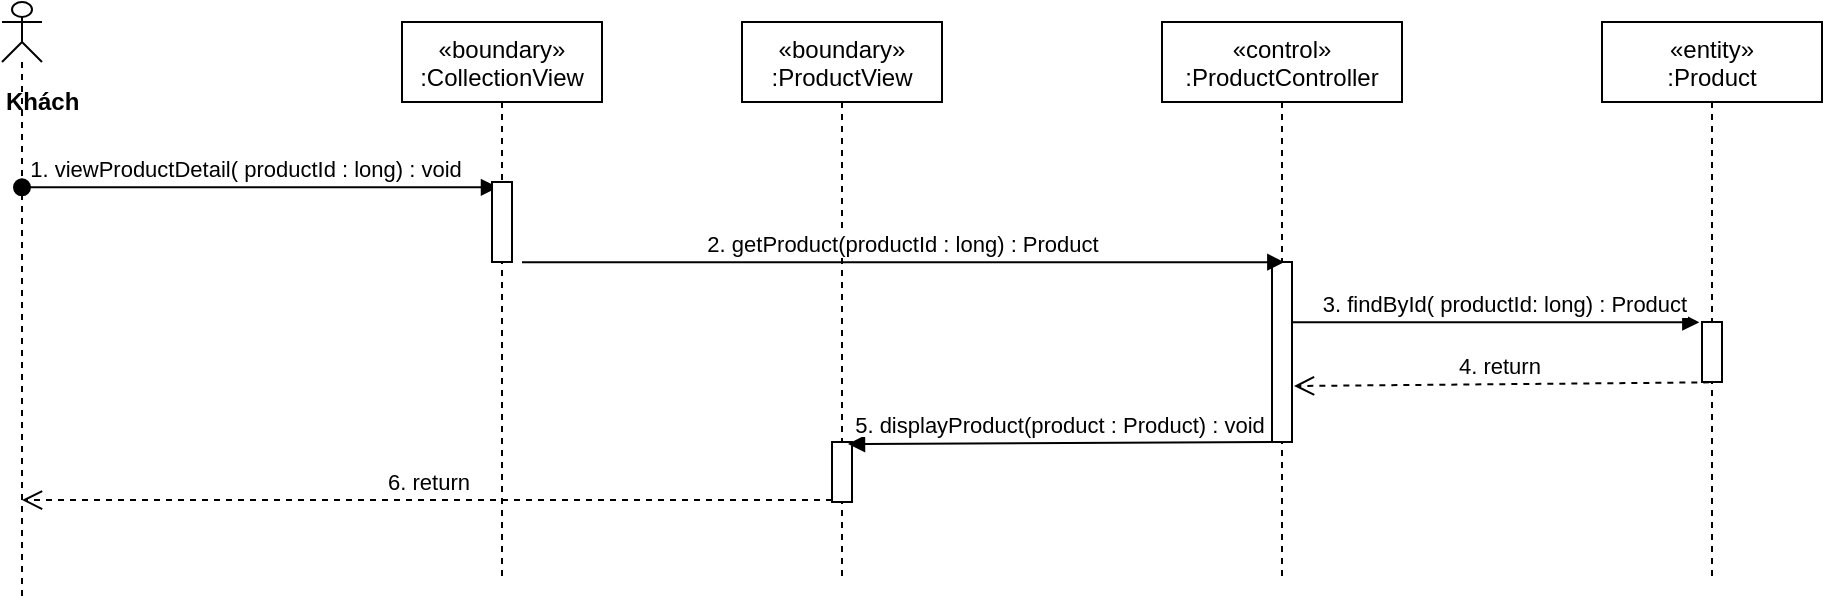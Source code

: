 <mxfile version="14.7.0" type="device"><diagram id="kgpKYQtTHZ0yAKxKKP6v" name="Page-1"><mxGraphModel dx="1108" dy="425" grid="1" gridSize="10" guides="1" tooltips="1" connect="1" arrows="1" fold="1" page="1" pageScale="1" pageWidth="850" pageHeight="1100" math="0" shadow="0"><root><mxCell id="0"/><mxCell id="1" parent="0"/><mxCell id="auqwbmmGcA8z6ZjmudGy-1" value="«boundary»&#10;:ProductView" style="shape=umlLifeline;perimeter=lifelinePerimeter;container=1;collapsible=0;recursiveResize=0;rounded=0;shadow=0;strokeWidth=1;" parent="1" vertex="1"><mxGeometry x="410" y="80" width="100" height="280" as="geometry"/></mxCell><mxCell id="auqwbmmGcA8z6ZjmudGy-3" value="" style="html=1;points=[];perimeter=orthogonalPerimeter;" parent="auqwbmmGcA8z6ZjmudGy-1" vertex="1"><mxGeometry x="45" y="210" width="10" height="30" as="geometry"/></mxCell><mxCell id="auqwbmmGcA8z6ZjmudGy-4" value="«control»&#10;:ProductController" style="shape=umlLifeline;perimeter=lifelinePerimeter;container=1;collapsible=0;recursiveResize=0;rounded=0;shadow=0;strokeWidth=1;" parent="1" vertex="1"><mxGeometry x="620" y="80" width="120" height="280" as="geometry"/></mxCell><mxCell id="auqwbmmGcA8z6ZjmudGy-5" value="" style="points=[];perimeter=orthogonalPerimeter;rounded=0;shadow=0;strokeWidth=1;" parent="auqwbmmGcA8z6ZjmudGy-4" vertex="1"><mxGeometry x="55" y="120" width="10" height="90" as="geometry"/></mxCell><mxCell id="auqwbmmGcA8z6ZjmudGy-6" value="&lt;div&gt;&lt;b&gt;Khách&lt;/b&gt;&lt;/div&gt;" style="shape=umlLifeline;participant=umlActor;perimeter=lifelinePerimeter;whiteSpace=wrap;html=1;container=1;collapsible=0;recursiveResize=0;verticalAlign=top;spacingTop=36;outlineConnect=0;align=left;size=30;" parent="1" vertex="1"><mxGeometry x="40" y="70" width="20" height="300" as="geometry"/></mxCell><mxCell id="auqwbmmGcA8z6ZjmudGy-7" value="1. viewProductDetail( productId : long) : void" style="verticalAlign=bottom;startArrow=oval;endArrow=block;startSize=8;shadow=0;strokeWidth=1;entryX=0.3;entryY=0.067;entryDx=0;entryDy=0;entryPerimeter=0;" parent="1" source="auqwbmmGcA8z6ZjmudGy-6" target="m0g7zjRhlUPce1INorjd-2" edge="1"><mxGeometry x="-0.06" relative="1" as="geometry"><mxPoint x="290" y="170" as="sourcePoint"/><mxPoint as="offset"/><mxPoint x="210" y="175" as="targetPoint"/></mxGeometry></mxCell><mxCell id="auqwbmmGcA8z6ZjmudGy-10" value="2. getProduct(productId : long) : Product" style="html=1;verticalAlign=bottom;endArrow=block;entryX=0.617;entryY=0.001;entryDx=0;entryDy=0;entryPerimeter=0;exitX=1.5;exitY=1.002;exitDx=0;exitDy=0;exitPerimeter=0;" parent="1" source="m0g7zjRhlUPce1INorjd-2" target="auqwbmmGcA8z6ZjmudGy-5" edge="1"><mxGeometry width="80" relative="1" as="geometry"><mxPoint x="430" y="200.09" as="sourcePoint"/><mxPoint x="500" y="210" as="targetPoint"/></mxGeometry></mxCell><mxCell id="auqwbmmGcA8z6ZjmudGy-12" value="«entity»&#10;:Product" style="shape=umlLifeline;perimeter=lifelinePerimeter;container=1;collapsible=0;recursiveResize=0;rounded=0;shadow=0;strokeWidth=1;" parent="1" vertex="1"><mxGeometry x="840" y="80" width="110" height="280" as="geometry"/></mxCell><mxCell id="auqwbmmGcA8z6ZjmudGy-13" value="" style="points=[];perimeter=orthogonalPerimeter;rounded=0;shadow=0;strokeWidth=1;" parent="auqwbmmGcA8z6ZjmudGy-12" vertex="1"><mxGeometry x="50" y="150" width="10" height="30" as="geometry"/></mxCell><mxCell id="auqwbmmGcA8z6ZjmudGy-14" value="3. findById( productId: long) : Product" style="html=1;verticalAlign=bottom;endArrow=block;entryX=-0.133;entryY=0.004;entryDx=0;entryDy=0;entryPerimeter=0;" parent="1" source="auqwbmmGcA8z6ZjmudGy-5" target="auqwbmmGcA8z6ZjmudGy-13" edge="1"><mxGeometry x="0.041" width="80" relative="1" as="geometry"><mxPoint x="596" y="230" as="sourcePoint"/><mxPoint x="1000" y="190" as="targetPoint"/><mxPoint as="offset"/></mxGeometry></mxCell><mxCell id="auqwbmmGcA8z6ZjmudGy-15" value="4. return&amp;nbsp;" style="html=1;verticalAlign=bottom;endArrow=open;dashed=1;endSize=8;exitX=0.367;exitY=1.006;exitDx=0;exitDy=0;exitPerimeter=0;entryX=1.1;entryY=0.689;entryDx=0;entryDy=0;entryPerimeter=0;" parent="1" source="auqwbmmGcA8z6ZjmudGy-13" target="auqwbmmGcA8z6ZjmudGy-5" edge="1"><mxGeometry relative="1" as="geometry"><mxPoint x="1000" y="360" as="sourcePoint"/><mxPoint x="620" y="260" as="targetPoint"/></mxGeometry></mxCell><mxCell id="auqwbmmGcA8z6ZjmudGy-17" value="5. displayProduct(product : Product) : void" style="verticalAlign=bottom;endArrow=block;shadow=0;strokeWidth=1;entryX=0.8;entryY=0.033;entryDx=0;entryDy=0;entryPerimeter=0;" parent="1" source="auqwbmmGcA8z6ZjmudGy-5" target="auqwbmmGcA8z6ZjmudGy-3" edge="1"><mxGeometry relative="1" as="geometry"><mxPoint x="565" y="370" as="sourcePoint"/><mxPoint x="470" y="280" as="targetPoint"/></mxGeometry></mxCell><mxCell id="m0g7zjRhlUPce1INorjd-1" value="«boundary»&#10;:CollectionView" style="shape=umlLifeline;perimeter=lifelinePerimeter;container=1;collapsible=0;recursiveResize=0;rounded=0;shadow=0;strokeWidth=1;" vertex="1" parent="1"><mxGeometry x="240" y="80" width="100" height="280" as="geometry"/></mxCell><mxCell id="m0g7zjRhlUPce1INorjd-2" value="" style="html=1;points=[];perimeter=orthogonalPerimeter;" vertex="1" parent="m0g7zjRhlUPce1INorjd-1"><mxGeometry x="45" y="80" width="10" height="40" as="geometry"/></mxCell><mxCell id="m0g7zjRhlUPce1INorjd-3" value="6. return" style="html=1;verticalAlign=bottom;endArrow=open;dashed=1;endSize=8;exitX=0;exitY=0.967;exitDx=0;exitDy=0;exitPerimeter=0;" edge="1" parent="1" source="auqwbmmGcA8z6ZjmudGy-3" target="auqwbmmGcA8z6ZjmudGy-6"><mxGeometry relative="1" as="geometry"><mxPoint x="600" y="220" as="sourcePoint"/><mxPoint x="520" y="220" as="targetPoint"/></mxGeometry></mxCell></root></mxGraphModel></diagram></mxfile>